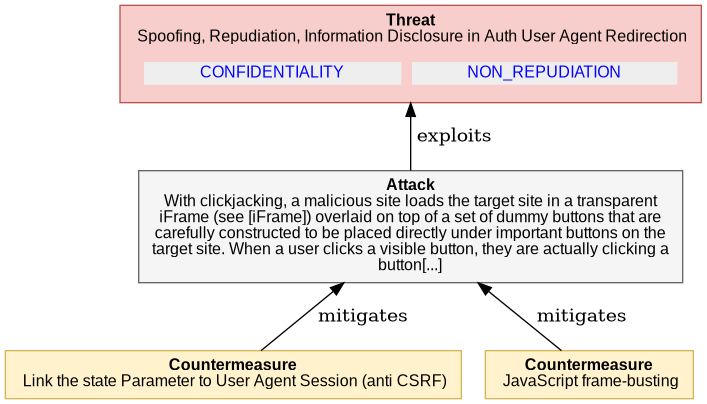  

@startuml
digraph G {
rankdir="BT";
  node [shape=plaintext, fontname="Arial" fontsize="12"];
    "4_4_1_9_CLICKJACKING" [ fillcolor="#F8CECC", style=filled, shape=polygon, color="#B85450"
    label= 
    <<table border="0" cellborder="0" cellspacing="0">
     <tr><td align="center"><b>Threat</b><br/> 

Spoofing, Repudiation, Information Disclosure in Auth User Agent Redirection
</td></tr>
     <tr><td><table border="0" cellborder="0" cellspacing="8"><tr>
                ret += secObj.linkedImpactMDText()
     <td align="center" href="#OAuth2.CONFIDENTIALITY" bgcolor="#EEEEEE"><font color="blue">CONFIDENTIALITY</font></td>
                ret += secObj.linkedImpactMDText()
     <td align="center" href="#OAuth2.NON_REPUDIATION" bgcolor="#EEEEEE"><font color="blue">NON_REPUDIATION</font></td>
     </tr></table></td></tr>   
   </table>>
   ];
    
"4_4_1_9_CLICKJACKING_attack" [ fillcolor="#f5f5f5", style=filled, shape=polygon, color="#666666", label =     
    <<table border="0" cellborder="0" cellspacing="0">
     <tr><td align="center"><b>Attack</b><br/>

With clickjacking, a malicious site loads the target site in a transparent<br/>iFrame (see [iFrame]) overlaid on top of a set of dummy buttons that are<br/>carefully constructed to be placed directly under important buttons on the<br/>target site. When a user clicks a visible button, they are actually clicking a<br/>button[...]
</td></tr>
   </table>>
    ]

"4_4_1_9_CLICKJACKING_attack" -> "4_4_1_9_CLICKJACKING"  [label = " exploits"]

    "4_4_1_9_CLICKJACKING_countermeasure0" [ 
       fillcolor="#FFF2CC", style=filled, shape=polygon, color="#D6B656", label =     
    <<table border="0" cellborder="0" cellspacing="0">
     <tr><td align="left"><b>Countermeasure</b><br/> 

Link the state Parameter to User Agent Session (anti CSRF)
</td></tr>
   </table>>
   ]

     "4_4_1_9_CLICKJACKING_countermeasure0" -> "4_4_1_9_CLICKJACKING_attack" [label = " mitigates"]

    "4_4_1_9_CLICKJACKING_countermeasure1" [ 
       fillcolor="#FFF2CC", style=filled, shape=polygon, color="#D6B656", label =     
    <<table border="0" cellborder="0" cellspacing="0">
     <tr><td align="left"><b>Countermeasure</b><br/> 

JavaScript frame-busting
</td></tr>
   </table>>
   ]

     "4_4_1_9_CLICKJACKING_countermeasure1" -> "4_4_1_9_CLICKJACKING_attack" [label = " mitigates"]

}
@enduml

